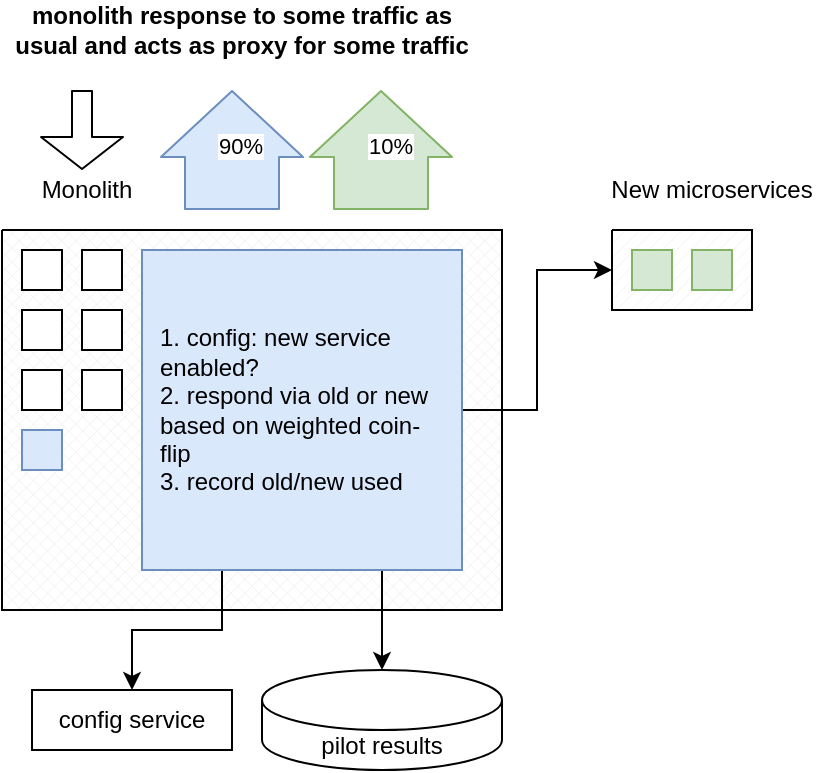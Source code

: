 <mxfile version="14.3.0" type="github">
  <diagram id="RNcFUo7VqlwyPA8upu9-" name="Page-1">
    <mxGraphModel dx="1186" dy="577" grid="1" gridSize="10" guides="1" tooltips="1" connect="1" arrows="1" fold="1" page="1" pageScale="1" pageWidth="850" pageHeight="1100" math="0" shadow="0">
      <root>
        <mxCell id="0" />
        <mxCell id="1" parent="0" />
        <mxCell id="mi0LymcQ1pZLXuuPxlSq-2" value="" style="verticalLabelPosition=bottom;verticalAlign=top;html=1;shape=mxgraph.basic.patternFillRect;fillStyle=diagGrid;step=5;fillStrokeWidth=0.2;fillStrokeColor=#dddddd;" parent="1" vertex="1">
          <mxGeometry x="10" y="130" width="250" height="190" as="geometry" />
        </mxCell>
        <mxCell id="mi0LymcQ1pZLXuuPxlSq-3" value="" style="verticalLabelPosition=bottom;verticalAlign=top;html=1;shape=mxgraph.basic.patternFillRect;fillStyle=diag;step=5;fillStrokeWidth=0.2;fillStrokeColor=#dddddd;" parent="1" vertex="1">
          <mxGeometry x="315" y="130" width="70" height="40" as="geometry" />
        </mxCell>
        <mxCell id="mi0LymcQ1pZLXuuPxlSq-4" value="" style="whiteSpace=wrap;html=1;aspect=fixed;" parent="1" vertex="1">
          <mxGeometry x="20" y="140" width="20" height="20" as="geometry" />
        </mxCell>
        <mxCell id="mi0LymcQ1pZLXuuPxlSq-5" value="" style="whiteSpace=wrap;html=1;aspect=fixed;" parent="1" vertex="1">
          <mxGeometry x="50" y="140" width="20" height="20" as="geometry" />
        </mxCell>
        <mxCell id="mi0LymcQ1pZLXuuPxlSq-6" value="" style="whiteSpace=wrap;html=1;aspect=fixed;fillColor=#dae8fc;strokeColor=#6c8ebf;" parent="1" vertex="1">
          <mxGeometry x="20" y="230" width="20" height="20" as="geometry" />
        </mxCell>
        <mxCell id="aKjm1E210pNrvDzHaiwG-5" style="edgeStyle=orthogonalEdgeStyle;rounded=0;orthogonalLoop=1;jettySize=auto;html=1;exitX=1;exitY=0.5;exitDx=0;exitDy=0;entryX=0;entryY=0.5;entryDx=0;entryDy=0;entryPerimeter=0;" parent="1" source="mi0LymcQ1pZLXuuPxlSq-7" target="mi0LymcQ1pZLXuuPxlSq-3" edge="1">
          <mxGeometry relative="1" as="geometry" />
        </mxCell>
        <mxCell id="aKjm1E210pNrvDzHaiwG-6" style="edgeStyle=orthogonalEdgeStyle;rounded=0;orthogonalLoop=1;jettySize=auto;html=1;exitX=0.75;exitY=1;exitDx=0;exitDy=0;entryX=0.5;entryY=0;entryDx=0;entryDy=0;entryPerimeter=0;" parent="1" source="mi0LymcQ1pZLXuuPxlSq-7" target="FsF-KHfNaAVXs9fswdSO-2" edge="1">
          <mxGeometry relative="1" as="geometry" />
        </mxCell>
        <mxCell id="aKjm1E210pNrvDzHaiwG-9" style="edgeStyle=orthogonalEdgeStyle;rounded=0;orthogonalLoop=1;jettySize=auto;html=1;exitX=0.25;exitY=1;exitDx=0;exitDy=0;entryX=0.5;entryY=0;entryDx=0;entryDy=0;" parent="1" source="mi0LymcQ1pZLXuuPxlSq-7" target="FsF-KHfNaAVXs9fswdSO-1" edge="1">
          <mxGeometry relative="1" as="geometry" />
        </mxCell>
        <mxCell id="mi0LymcQ1pZLXuuPxlSq-7" value="&lt;div style=&quot;text-align: left&quot;&gt;&lt;span&gt;1. config: new service enabled?&amp;nbsp;&lt;/span&gt;&lt;br&gt;&lt;/div&gt;&lt;div style=&quot;text-align: left&quot;&gt;&lt;span&gt;2. respond via old or new based on weighted coin-flip&lt;/span&gt;&lt;/div&gt;&lt;div style=&quot;text-align: left&quot;&gt;&lt;span&gt;3. record old/new used&lt;/span&gt;&lt;/div&gt;" style="whiteSpace=wrap;html=1;aspect=fixed;fillColor=#dae8fc;strokeColor=#6c8ebf;spacing=10;" parent="1" vertex="1">
          <mxGeometry x="80" y="140" width="160" height="160" as="geometry" />
        </mxCell>
        <mxCell id="mi0LymcQ1pZLXuuPxlSq-8" value="" style="whiteSpace=wrap;html=1;aspect=fixed;" parent="1" vertex="1">
          <mxGeometry x="20" y="170" width="20" height="20" as="geometry" />
        </mxCell>
        <mxCell id="mi0LymcQ1pZLXuuPxlSq-9" value="" style="whiteSpace=wrap;html=1;aspect=fixed;" parent="1" vertex="1">
          <mxGeometry x="50" y="170" width="20" height="20" as="geometry" />
        </mxCell>
        <mxCell id="mi0LymcQ1pZLXuuPxlSq-10" value="" style="whiteSpace=wrap;html=1;aspect=fixed;" parent="1" vertex="1">
          <mxGeometry x="20" y="200" width="20" height="20" as="geometry" />
        </mxCell>
        <mxCell id="mi0LymcQ1pZLXuuPxlSq-11" value="" style="whiteSpace=wrap;html=1;aspect=fixed;" parent="1" vertex="1">
          <mxGeometry x="50" y="200" width="20" height="20" as="geometry" />
        </mxCell>
        <mxCell id="mi0LymcQ1pZLXuuPxlSq-13" value="" style="whiteSpace=wrap;html=1;aspect=fixed;fillColor=#d5e8d4;strokeColor=#82b366;" parent="1" vertex="1">
          <mxGeometry x="325" y="140" width="20" height="20" as="geometry" />
        </mxCell>
        <mxCell id="mi0LymcQ1pZLXuuPxlSq-14" value="" style="whiteSpace=wrap;html=1;aspect=fixed;fillColor=#d5e8d4;strokeColor=#82b366;" parent="1" vertex="1">
          <mxGeometry x="355" y="140" width="20" height="20" as="geometry" />
        </mxCell>
        <mxCell id="mi0LymcQ1pZLXuuPxlSq-25" value="Monolith" style="text;html=1;strokeColor=none;fillColor=none;align=center;verticalAlign=middle;whiteSpace=wrap;rounded=0;" parent="1" vertex="1">
          <mxGeometry x="15" y="100" width="75" height="20" as="geometry" />
        </mxCell>
        <mxCell id="mi0LymcQ1pZLXuuPxlSq-26" value="New microservices" style="text;html=1;strokeColor=none;fillColor=none;align=center;verticalAlign=middle;whiteSpace=wrap;rounded=0;" parent="1" vertex="1">
          <mxGeometry x="305" y="100" width="120" height="20" as="geometry" />
        </mxCell>
        <mxCell id="FsF-KHfNaAVXs9fswdSO-1" value="config service" style="rounded=0;whiteSpace=wrap;html=1;" parent="1" vertex="1">
          <mxGeometry x="25" y="360" width="100" height="30" as="geometry" />
        </mxCell>
        <mxCell id="FsF-KHfNaAVXs9fswdSO-2" value="pilot results" style="shape=cylinder3;whiteSpace=wrap;html=1;boundedLbl=1;backgroundOutline=1;size=15;" parent="1" vertex="1">
          <mxGeometry x="140" y="350" width="120" height="50" as="geometry" />
        </mxCell>
        <mxCell id="FsF-KHfNaAVXs9fswdSO-3" value="" style="shape=flexArrow;endArrow=classic;html=1;endWidth=30;endSize=5;" parent="1" edge="1">
          <mxGeometry width="50" height="50" relative="1" as="geometry">
            <mxPoint x="50" y="60" as="sourcePoint" />
            <mxPoint x="50" y="100" as="targetPoint" />
          </mxGeometry>
        </mxCell>
        <mxCell id="FsF-KHfNaAVXs9fswdSO-11" value="monolith response to some traffic as usual and acts as proxy for some traffic" style="text;html=1;strokeColor=none;fillColor=none;align=center;verticalAlign=middle;whiteSpace=wrap;rounded=0;fontStyle=1" parent="1" vertex="1">
          <mxGeometry x="10" y="20" width="240" height="20" as="geometry" />
        </mxCell>
        <mxCell id="LufumRTqQexChfHRdP3V-1" value="" style="shape=flexArrow;endArrow=classic;html=1;endWidth=23;endSize=10.67;fillColor=#dae8fc;strokeColor=#6c8ebf;width=47;labelBackgroundColor=none;" edge="1" parent="1">
          <mxGeometry width="50" height="50" relative="1" as="geometry">
            <mxPoint x="125" y="120" as="sourcePoint" />
            <mxPoint x="125" y="60" as="targetPoint" />
            <Array as="points" />
          </mxGeometry>
        </mxCell>
        <mxCell id="LufumRTqQexChfHRdP3V-4" value="90%" style="edgeLabel;html=1;align=center;verticalAlign=middle;resizable=0;points=[];" vertex="1" connectable="0" parent="LufumRTqQexChfHRdP3V-1">
          <mxGeometry x="0.067" y="-4" relative="1" as="geometry">
            <mxPoint as="offset" />
          </mxGeometry>
        </mxCell>
        <mxCell id="LufumRTqQexChfHRdP3V-7" value="" style="shape=flexArrow;endArrow=classic;html=1;endWidth=23;endSize=10.67;fillColor=#d5e8d4;strokeColor=#82b366;width=47;labelBackgroundColor=none;" edge="1" parent="1">
          <mxGeometry width="50" height="50" relative="1" as="geometry">
            <mxPoint x="199.5" y="120" as="sourcePoint" />
            <mxPoint x="199.5" y="60" as="targetPoint" />
            <Array as="points" />
          </mxGeometry>
        </mxCell>
        <mxCell id="LufumRTqQexChfHRdP3V-8" value="10%" style="edgeLabel;html=1;align=center;verticalAlign=middle;resizable=0;points=[];" vertex="1" connectable="0" parent="LufumRTqQexChfHRdP3V-7">
          <mxGeometry x="0.067" y="-4" relative="1" as="geometry">
            <mxPoint as="offset" />
          </mxGeometry>
        </mxCell>
      </root>
    </mxGraphModel>
  </diagram>
</mxfile>
